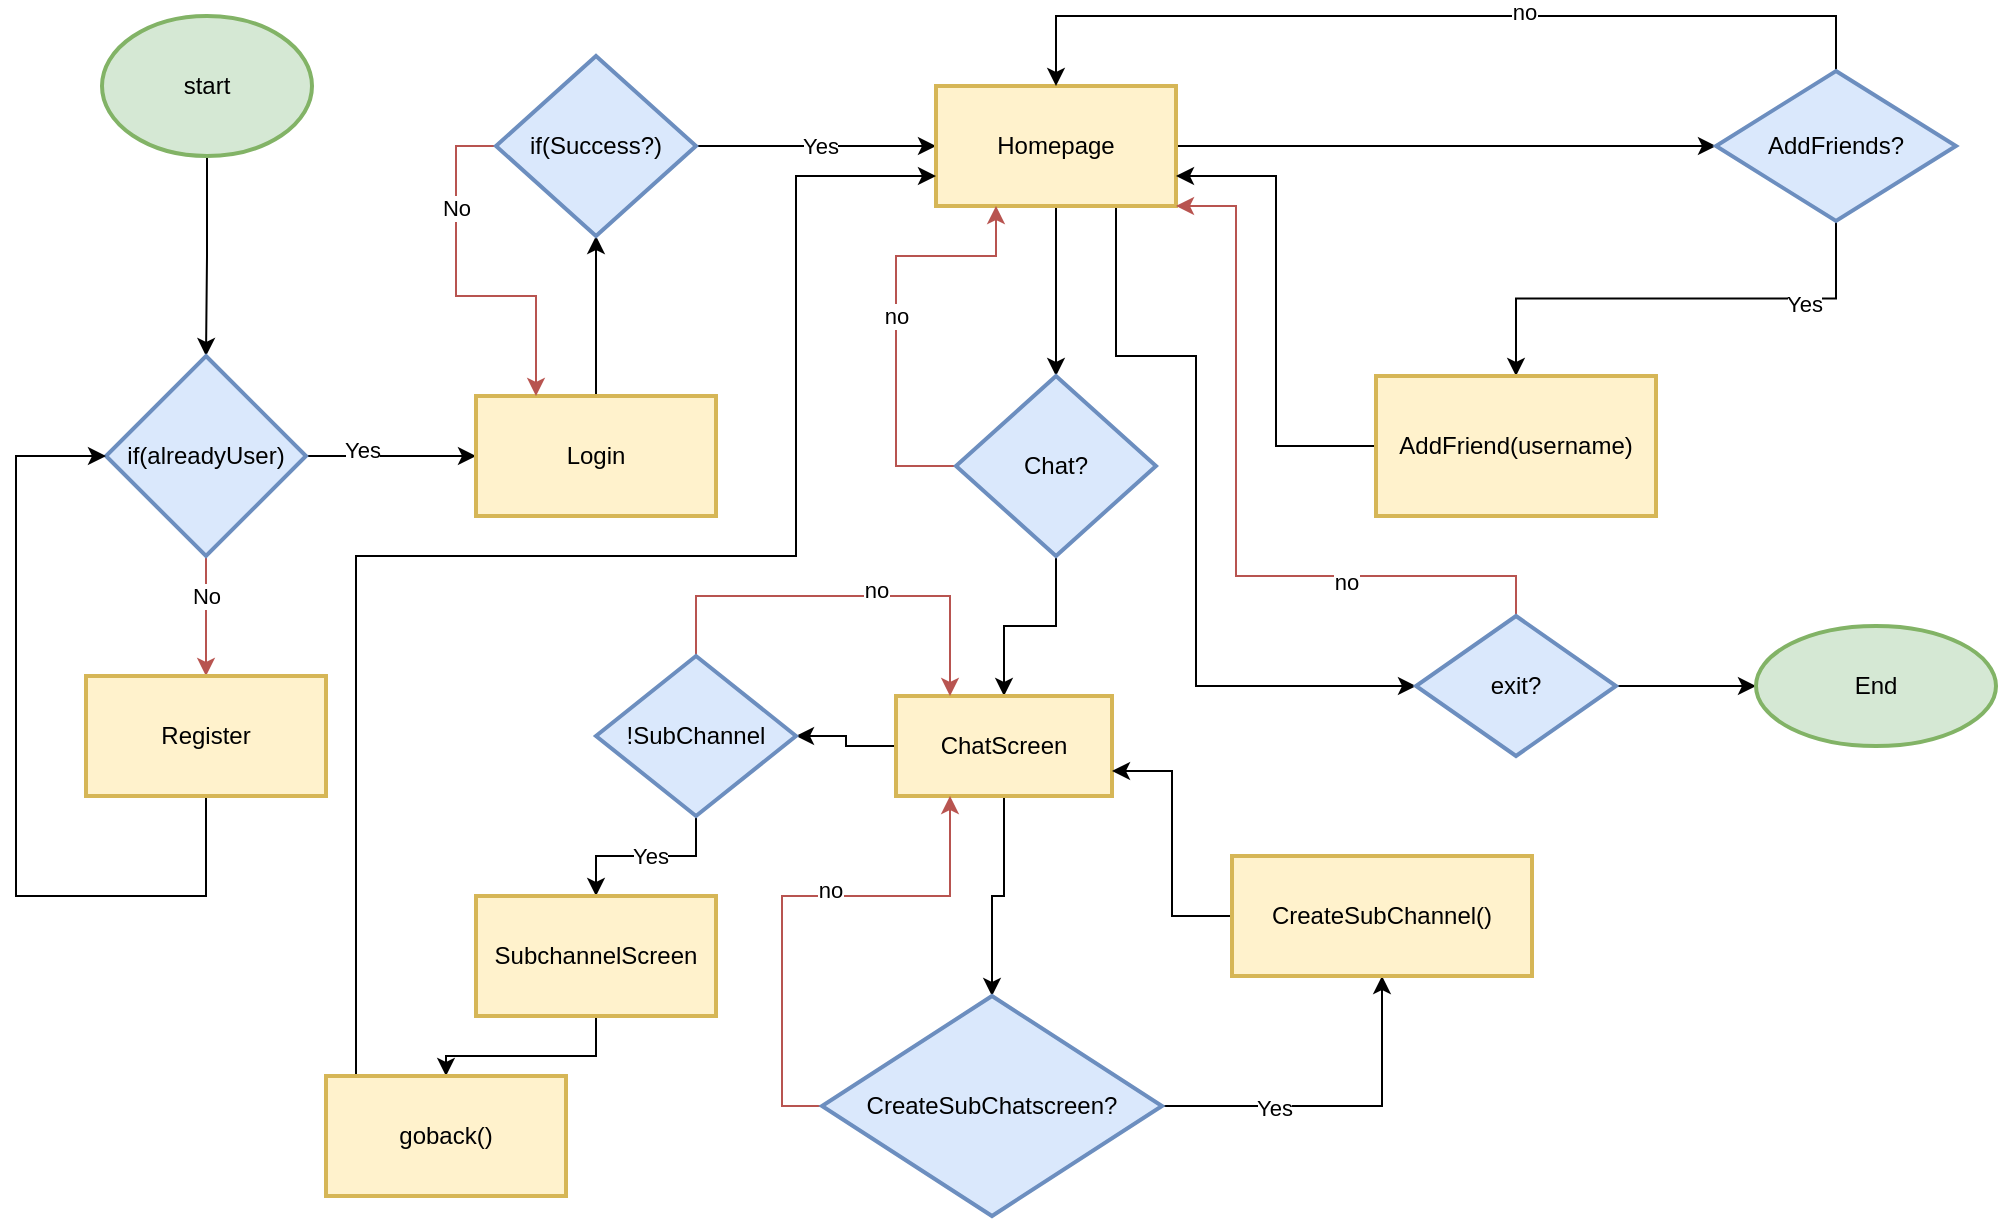 <mxfile version="20.5.3" type="github" pages="2">
  <diagram name="Page-1" id="edf60f1a-56cd-e834-aa8a-f176f3a09ee4">
    <mxGraphModel dx="1188" dy="775" grid="1" gridSize="10" guides="1" tooltips="1" connect="1" arrows="1" fold="1" page="1" pageScale="1" pageWidth="1100" pageHeight="850" background="none" math="0" shadow="0">
      <root>
        <mxCell id="0" />
        <mxCell id="1" parent="0" />
        <mxCell id="tugkNlBGNRXfISXO0iYd-62" style="edgeStyle=orthogonalEdgeStyle;rounded=0;orthogonalLoop=1;jettySize=auto;html=1;entryX=0.5;entryY=0;entryDx=0;entryDy=0;entryPerimeter=0;exitX=0.5;exitY=1;exitDx=0;exitDy=0;exitPerimeter=0;" parent="1" source="tugkNlBGNRXfISXO0iYd-133" target="tugkNlBGNRXfISXO0iYd-61" edge="1">
          <mxGeometry relative="1" as="geometry">
            <mxPoint x="105" y="80" as="sourcePoint" />
          </mxGeometry>
        </mxCell>
        <mxCell id="tugkNlBGNRXfISXO0iYd-66" value="" style="edgeStyle=orthogonalEdgeStyle;rounded=0;orthogonalLoop=1;jettySize=auto;html=1;" parent="1" source="tugkNlBGNRXfISXO0iYd-61" target="tugkNlBGNRXfISXO0iYd-65" edge="1">
          <mxGeometry relative="1" as="geometry" />
        </mxCell>
        <mxCell id="tugkNlBGNRXfISXO0iYd-72" value="Yes" style="edgeLabel;html=1;align=center;verticalAlign=middle;resizable=0;points=[];" parent="tugkNlBGNRXfISXO0iYd-66" vertex="1" connectable="0">
          <mxGeometry x="-0.345" y="3" relative="1" as="geometry">
            <mxPoint as="offset" />
          </mxGeometry>
        </mxCell>
        <mxCell id="tugkNlBGNRXfISXO0iYd-68" value="" style="edgeStyle=orthogonalEdgeStyle;rounded=0;orthogonalLoop=1;jettySize=auto;html=1;fillColor=#f8cecc;strokeColor=#b85450;" parent="1" source="tugkNlBGNRXfISXO0iYd-61" target="tugkNlBGNRXfISXO0iYd-67" edge="1">
          <mxGeometry relative="1" as="geometry" />
        </mxCell>
        <mxCell id="tugkNlBGNRXfISXO0iYd-71" value="&lt;div&gt;No&lt;/div&gt;" style="edgeLabel;html=1;align=center;verticalAlign=middle;resizable=0;points=[];" parent="tugkNlBGNRXfISXO0iYd-68" vertex="1" connectable="0">
          <mxGeometry x="-0.633" y="-2" relative="1" as="geometry">
            <mxPoint x="2" y="9" as="offset" />
          </mxGeometry>
        </mxCell>
        <mxCell id="tugkNlBGNRXfISXO0iYd-61" value="if(alreadyUser)" style="strokeWidth=2;html=1;shape=mxgraph.flowchart.decision;whiteSpace=wrap;fillColor=#dae8fc;strokeColor=#6c8ebf;" parent="1" vertex="1">
          <mxGeometry x="55" y="190" width="100" height="100" as="geometry" />
        </mxCell>
        <mxCell id="tugkNlBGNRXfISXO0iYd-74" value="" style="edgeStyle=orthogonalEdgeStyle;rounded=0;orthogonalLoop=1;jettySize=auto;html=1;" parent="1" source="tugkNlBGNRXfISXO0iYd-65" target="tugkNlBGNRXfISXO0iYd-73" edge="1">
          <mxGeometry relative="1" as="geometry" />
        </mxCell>
        <mxCell id="tugkNlBGNRXfISXO0iYd-65" value="Login" style="whiteSpace=wrap;html=1;strokeWidth=2;fillColor=#fff2cc;strokeColor=#d6b656;" parent="1" vertex="1">
          <mxGeometry x="240" y="210" width="120" height="60" as="geometry" />
        </mxCell>
        <mxCell id="tugkNlBGNRXfISXO0iYd-70" style="edgeStyle=orthogonalEdgeStyle;rounded=0;orthogonalLoop=1;jettySize=auto;html=1;entryX=0;entryY=0.5;entryDx=0;entryDy=0;entryPerimeter=0;" parent="1" source="tugkNlBGNRXfISXO0iYd-67" target="tugkNlBGNRXfISXO0iYd-61" edge="1">
          <mxGeometry relative="1" as="geometry">
            <Array as="points">
              <mxPoint x="105" y="460" />
              <mxPoint x="10" y="460" />
              <mxPoint x="10" y="240" />
            </Array>
          </mxGeometry>
        </mxCell>
        <mxCell id="tugkNlBGNRXfISXO0iYd-67" value="Register" style="whiteSpace=wrap;html=1;strokeWidth=2;fillColor=#fff2cc;strokeColor=#d6b656;" parent="1" vertex="1">
          <mxGeometry x="45" y="350" width="120" height="60" as="geometry" />
        </mxCell>
        <mxCell id="tugkNlBGNRXfISXO0iYd-76" value="" style="edgeStyle=orthogonalEdgeStyle;rounded=0;orthogonalLoop=1;jettySize=auto;html=1;" parent="1" source="tugkNlBGNRXfISXO0iYd-73" target="tugkNlBGNRXfISXO0iYd-75" edge="1">
          <mxGeometry relative="1" as="geometry" />
        </mxCell>
        <mxCell id="tugkNlBGNRXfISXO0iYd-77" value="&lt;div&gt;Yes&lt;/div&gt;" style="edgeLabel;html=1;align=center;verticalAlign=middle;resizable=0;points=[];" parent="tugkNlBGNRXfISXO0iYd-76" vertex="1" connectable="0">
          <mxGeometry x="-0.588" y="2" relative="1" as="geometry">
            <mxPoint x="37" y="2" as="offset" />
          </mxGeometry>
        </mxCell>
        <mxCell id="tugkNlBGNRXfISXO0iYd-80" style="edgeStyle=orthogonalEdgeStyle;rounded=0;orthogonalLoop=1;jettySize=auto;html=1;exitX=0;exitY=0.5;exitDx=0;exitDy=0;entryX=0.25;entryY=0;entryDx=0;entryDy=0;fillColor=#f8cecc;strokeColor=#b85450;" parent="1" source="tugkNlBGNRXfISXO0iYd-73" target="tugkNlBGNRXfISXO0iYd-65" edge="1">
          <mxGeometry relative="1" as="geometry">
            <Array as="points">
              <mxPoint x="230" y="85" />
              <mxPoint x="230" y="160" />
              <mxPoint x="270" y="160" />
            </Array>
          </mxGeometry>
        </mxCell>
        <mxCell id="tugkNlBGNRXfISXO0iYd-81" value="No" style="edgeLabel;html=1;align=center;verticalAlign=middle;resizable=0;points=[];" parent="tugkNlBGNRXfISXO0iYd-80" vertex="1" connectable="0">
          <mxGeometry x="-0.449" relative="1" as="geometry">
            <mxPoint as="offset" />
          </mxGeometry>
        </mxCell>
        <mxCell id="tugkNlBGNRXfISXO0iYd-73" value="if(Success?)" style="rhombus;whiteSpace=wrap;html=1;strokeWidth=2;fillColor=#dae8fc;strokeColor=#6c8ebf;" parent="1" vertex="1">
          <mxGeometry x="250" y="40" width="100" height="90" as="geometry" />
        </mxCell>
        <mxCell id="tugkNlBGNRXfISXO0iYd-83" style="edgeStyle=orthogonalEdgeStyle;rounded=0;orthogonalLoop=1;jettySize=auto;html=1;entryX=0.5;entryY=0;entryDx=0;entryDy=0;entryPerimeter=0;" parent="1" source="tugkNlBGNRXfISXO0iYd-75" target="tugkNlBGNRXfISXO0iYd-82" edge="1">
          <mxGeometry relative="1" as="geometry" />
        </mxCell>
        <mxCell id="tugkNlBGNRXfISXO0iYd-85" value="" style="edgeStyle=orthogonalEdgeStyle;rounded=0;orthogonalLoop=1;jettySize=auto;html=1;" parent="1" source="tugkNlBGNRXfISXO0iYd-75" target="tugkNlBGNRXfISXO0iYd-84" edge="1">
          <mxGeometry relative="1" as="geometry" />
        </mxCell>
        <mxCell id="tugkNlBGNRXfISXO0iYd-128" style="edgeStyle=orthogonalEdgeStyle;rounded=0;orthogonalLoop=1;jettySize=auto;html=1;exitX=0.75;exitY=1;exitDx=0;exitDy=0;entryX=0;entryY=0.5;entryDx=0;entryDy=0;entryPerimeter=0;" parent="1" source="tugkNlBGNRXfISXO0iYd-75" target="tugkNlBGNRXfISXO0iYd-127" edge="1">
          <mxGeometry relative="1" as="geometry">
            <Array as="points">
              <mxPoint x="560" y="190" />
              <mxPoint x="600" y="190" />
              <mxPoint x="600" y="355" />
            </Array>
          </mxGeometry>
        </mxCell>
        <mxCell id="tugkNlBGNRXfISXO0iYd-75" value="Homepage" style="whiteSpace=wrap;html=1;strokeWidth=2;fillColor=#fff2cc;strokeColor=#d6b656;" parent="1" vertex="1">
          <mxGeometry x="470" y="55" width="120" height="60" as="geometry" />
        </mxCell>
        <mxCell id="tugkNlBGNRXfISXO0iYd-86" style="edgeStyle=orthogonalEdgeStyle;rounded=0;orthogonalLoop=1;jettySize=auto;html=1;entryX=0.25;entryY=1;entryDx=0;entryDy=0;exitX=0;exitY=0.5;exitDx=0;exitDy=0;exitPerimeter=0;fillColor=#f8cecc;strokeColor=#b85450;" parent="1" source="tugkNlBGNRXfISXO0iYd-82" target="tugkNlBGNRXfISXO0iYd-75" edge="1">
          <mxGeometry relative="1" as="geometry">
            <mxPoint x="447" y="266.04" as="sourcePoint" />
            <mxPoint x="430" y="140" as="targetPoint" />
            <Array as="points">
              <mxPoint x="450" y="245" />
              <mxPoint x="450" y="140" />
              <mxPoint x="500" y="140" />
            </Array>
          </mxGeometry>
        </mxCell>
        <mxCell id="tugkNlBGNRXfISXO0iYd-87" value="no" style="edgeLabel;html=1;align=center;verticalAlign=middle;resizable=0;points=[];" parent="tugkNlBGNRXfISXO0iYd-86" vertex="1" connectable="0">
          <mxGeometry x="0.529" y="-2" relative="1" as="geometry">
            <mxPoint x="-26" y="28" as="offset" />
          </mxGeometry>
        </mxCell>
        <mxCell id="tugkNlBGNRXfISXO0iYd-112" style="edgeStyle=orthogonalEdgeStyle;rounded=0;orthogonalLoop=1;jettySize=auto;html=1;entryX=0.5;entryY=0;entryDx=0;entryDy=0;" parent="1" source="tugkNlBGNRXfISXO0iYd-82" target="tugkNlBGNRXfISXO0iYd-88" edge="1">
          <mxGeometry relative="1" as="geometry" />
        </mxCell>
        <mxCell id="tugkNlBGNRXfISXO0iYd-82" value="Chat?" style="strokeWidth=2;html=1;shape=mxgraph.flowchart.decision;whiteSpace=wrap;fillColor=#dae8fc;strokeColor=#6c8ebf;" parent="1" vertex="1">
          <mxGeometry x="480" y="200" width="100" height="90" as="geometry" />
        </mxCell>
        <mxCell id="tugkNlBGNRXfISXO0iYd-92" value="" style="edgeStyle=orthogonalEdgeStyle;rounded=0;orthogonalLoop=1;jettySize=auto;html=1;exitX=0.5;exitY=1;exitDx=0;exitDy=0;" parent="1" source="tugkNlBGNRXfISXO0iYd-84" target="tugkNlBGNRXfISXO0iYd-91" edge="1">
          <mxGeometry relative="1" as="geometry" />
        </mxCell>
        <mxCell id="tugkNlBGNRXfISXO0iYd-93" value="Yes" style="edgeLabel;html=1;align=center;verticalAlign=middle;resizable=0;points=[];" parent="tugkNlBGNRXfISXO0iYd-92" vertex="1" connectable="0">
          <mxGeometry x="-0.531" y="2" relative="1" as="geometry">
            <mxPoint as="offset" />
          </mxGeometry>
        </mxCell>
        <mxCell id="tugkNlBGNRXfISXO0iYd-94" style="edgeStyle=orthogonalEdgeStyle;rounded=0;orthogonalLoop=1;jettySize=auto;html=1;entryX=0.5;entryY=0;entryDx=0;entryDy=0;exitX=0.5;exitY=0;exitDx=0;exitDy=0;" parent="1" source="tugkNlBGNRXfISXO0iYd-84" target="tugkNlBGNRXfISXO0iYd-75" edge="1">
          <mxGeometry relative="1" as="geometry">
            <Array as="points">
              <mxPoint x="530" y="20" />
            </Array>
          </mxGeometry>
        </mxCell>
        <mxCell id="tugkNlBGNRXfISXO0iYd-95" value="&lt;div&gt;no&lt;/div&gt;" style="edgeLabel;html=1;align=center;verticalAlign=middle;resizable=0;points=[];" parent="tugkNlBGNRXfISXO0iYd-94" vertex="1" connectable="0">
          <mxGeometry x="-0.183" y="-2" relative="1" as="geometry">
            <mxPoint x="1" as="offset" />
          </mxGeometry>
        </mxCell>
        <mxCell id="tugkNlBGNRXfISXO0iYd-84" value="AddFriends?" style="rhombus;whiteSpace=wrap;html=1;strokeWidth=2;fillColor=#dae8fc;strokeColor=#6c8ebf;" parent="1" vertex="1">
          <mxGeometry x="860" y="47.5" width="120" height="75" as="geometry" />
        </mxCell>
        <mxCell id="tugkNlBGNRXfISXO0iYd-98" value="" style="edgeStyle=orthogonalEdgeStyle;rounded=0;orthogonalLoop=1;jettySize=auto;html=1;" parent="1" source="tugkNlBGNRXfISXO0iYd-88" target="tugkNlBGNRXfISXO0iYd-97" edge="1">
          <mxGeometry relative="1" as="geometry" />
        </mxCell>
        <mxCell id="tugkNlBGNRXfISXO0iYd-118" style="edgeStyle=orthogonalEdgeStyle;rounded=0;orthogonalLoop=1;jettySize=auto;html=1;exitX=0;exitY=0.5;exitDx=0;exitDy=0;entryX=1;entryY=0.5;entryDx=0;entryDy=0;entryPerimeter=0;" parent="1" source="tugkNlBGNRXfISXO0iYd-88" target="tugkNlBGNRXfISXO0iYd-117" edge="1">
          <mxGeometry relative="1" as="geometry" />
        </mxCell>
        <mxCell id="tugkNlBGNRXfISXO0iYd-88" value="ChatScreen" style="whiteSpace=wrap;html=1;strokeWidth=2;fillColor=#fff2cc;strokeColor=#d6b656;" parent="1" vertex="1">
          <mxGeometry x="450" y="360" width="108" height="50" as="geometry" />
        </mxCell>
        <mxCell id="tugkNlBGNRXfISXO0iYd-96" style="edgeStyle=orthogonalEdgeStyle;rounded=0;orthogonalLoop=1;jettySize=auto;html=1;entryX=1;entryY=0.75;entryDx=0;entryDy=0;" parent="1" source="tugkNlBGNRXfISXO0iYd-91" target="tugkNlBGNRXfISXO0iYd-75" edge="1">
          <mxGeometry relative="1" as="geometry" />
        </mxCell>
        <mxCell id="tugkNlBGNRXfISXO0iYd-91" value="AddFriend(username)" style="whiteSpace=wrap;html=1;strokeWidth=2;fillColor=#fff2cc;strokeColor=#d6b656;" parent="1" vertex="1">
          <mxGeometry x="690" y="200" width="140" height="70" as="geometry" />
        </mxCell>
        <mxCell id="tugkNlBGNRXfISXO0iYd-102" style="edgeStyle=orthogonalEdgeStyle;rounded=0;orthogonalLoop=1;jettySize=auto;html=1;exitX=0;exitY=0.5;exitDx=0;exitDy=0;entryX=0.25;entryY=1;entryDx=0;entryDy=0;fillColor=#f8cecc;strokeColor=#b85450;" parent="1" source="tugkNlBGNRXfISXO0iYd-97" target="tugkNlBGNRXfISXO0iYd-88" edge="1">
          <mxGeometry relative="1" as="geometry" />
        </mxCell>
        <mxCell id="tugkNlBGNRXfISXO0iYd-103" value="no" style="edgeLabel;html=1;align=center;verticalAlign=middle;resizable=0;points=[];" parent="tugkNlBGNRXfISXO0iYd-102" vertex="1" connectable="0">
          <mxGeometry x="0.148" y="3" relative="1" as="geometry">
            <mxPoint as="offset" />
          </mxGeometry>
        </mxCell>
        <mxCell id="tugkNlBGNRXfISXO0iYd-107" value="" style="edgeStyle=orthogonalEdgeStyle;rounded=0;orthogonalLoop=1;jettySize=auto;html=1;" parent="1" source="tugkNlBGNRXfISXO0iYd-97" target="tugkNlBGNRXfISXO0iYd-106" edge="1">
          <mxGeometry relative="1" as="geometry" />
        </mxCell>
        <mxCell id="tugkNlBGNRXfISXO0iYd-108" value="Yes" style="edgeLabel;html=1;align=center;verticalAlign=middle;resizable=0;points=[];" parent="tugkNlBGNRXfISXO0iYd-107" vertex="1" connectable="0">
          <mxGeometry x="-0.358" y="-1" relative="1" as="geometry">
            <mxPoint as="offset" />
          </mxGeometry>
        </mxCell>
        <mxCell id="tugkNlBGNRXfISXO0iYd-97" value="CreateSubChatscreen?" style="rhombus;whiteSpace=wrap;html=1;strokeWidth=2;fillColor=#dae8fc;strokeColor=#6c8ebf;" parent="1" vertex="1">
          <mxGeometry x="413" y="510" width="170" height="110" as="geometry" />
        </mxCell>
        <mxCell id="tugkNlBGNRXfISXO0iYd-111" style="edgeStyle=orthogonalEdgeStyle;rounded=0;orthogonalLoop=1;jettySize=auto;html=1;entryX=1;entryY=0.75;entryDx=0;entryDy=0;" parent="1" source="tugkNlBGNRXfISXO0iYd-106" target="tugkNlBGNRXfISXO0iYd-88" edge="1">
          <mxGeometry relative="1" as="geometry" />
        </mxCell>
        <mxCell id="tugkNlBGNRXfISXO0iYd-106" value="CreateSubChannel()" style="whiteSpace=wrap;html=1;strokeWidth=2;fillColor=#fff2cc;strokeColor=#d6b656;" parent="1" vertex="1">
          <mxGeometry x="618" y="440" width="150" height="60" as="geometry" />
        </mxCell>
        <mxCell id="tugkNlBGNRXfISXO0iYd-119" style="edgeStyle=orthogonalEdgeStyle;rounded=0;orthogonalLoop=1;jettySize=auto;html=1;entryX=0.25;entryY=0;entryDx=0;entryDy=0;exitX=0.5;exitY=0;exitDx=0;exitDy=0;exitPerimeter=0;fillColor=#f8cecc;strokeColor=#b85450;" parent="1" source="tugkNlBGNRXfISXO0iYd-117" target="tugkNlBGNRXfISXO0iYd-88" edge="1">
          <mxGeometry relative="1" as="geometry">
            <Array as="points">
              <mxPoint x="350" y="310" />
              <mxPoint x="477" y="310" />
            </Array>
          </mxGeometry>
        </mxCell>
        <mxCell id="tugkNlBGNRXfISXO0iYd-120" value="no" style="edgeLabel;html=1;align=center;verticalAlign=middle;resizable=0;points=[];" parent="tugkNlBGNRXfISXO0iYd-119" vertex="1" connectable="0">
          <mxGeometry x="0.157" y="3" relative="1" as="geometry">
            <mxPoint as="offset" />
          </mxGeometry>
        </mxCell>
        <mxCell id="tugkNlBGNRXfISXO0iYd-122" value="" style="edgeStyle=orthogonalEdgeStyle;rounded=0;orthogonalLoop=1;jettySize=auto;html=1;" parent="1" source="tugkNlBGNRXfISXO0iYd-117" target="tugkNlBGNRXfISXO0iYd-121" edge="1">
          <mxGeometry relative="1" as="geometry" />
        </mxCell>
        <mxCell id="tugkNlBGNRXfISXO0iYd-123" value="Yes" style="edgeLabel;html=1;align=center;verticalAlign=middle;resizable=0;points=[];" parent="tugkNlBGNRXfISXO0iYd-122" vertex="1" connectable="0">
          <mxGeometry x="-0.04" relative="1" as="geometry">
            <mxPoint as="offset" />
          </mxGeometry>
        </mxCell>
        <mxCell id="tugkNlBGNRXfISXO0iYd-117" value="!SubChannel" style="strokeWidth=2;html=1;shape=mxgraph.flowchart.decision;whiteSpace=wrap;fillColor=#dae8fc;strokeColor=#6c8ebf;" parent="1" vertex="1">
          <mxGeometry x="300" y="340" width="100" height="80" as="geometry" />
        </mxCell>
        <mxCell id="tugkNlBGNRXfISXO0iYd-125" value="" style="edgeStyle=orthogonalEdgeStyle;rounded=0;orthogonalLoop=1;jettySize=auto;html=1;" parent="1" source="tugkNlBGNRXfISXO0iYd-121" target="tugkNlBGNRXfISXO0iYd-124" edge="1">
          <mxGeometry relative="1" as="geometry" />
        </mxCell>
        <mxCell id="tugkNlBGNRXfISXO0iYd-121" value="SubchannelScreen" style="whiteSpace=wrap;html=1;strokeWidth=2;fillColor=#fff2cc;strokeColor=#d6b656;" parent="1" vertex="1">
          <mxGeometry x="240" y="460" width="120" height="60" as="geometry" />
        </mxCell>
        <mxCell id="tugkNlBGNRXfISXO0iYd-126" style="edgeStyle=orthogonalEdgeStyle;rounded=0;orthogonalLoop=1;jettySize=auto;html=1;entryX=0;entryY=0.75;entryDx=0;entryDy=0;" parent="1" source="tugkNlBGNRXfISXO0iYd-124" target="tugkNlBGNRXfISXO0iYd-75" edge="1">
          <mxGeometry relative="1" as="geometry">
            <Array as="points">
              <mxPoint x="180" y="290" />
              <mxPoint x="400" y="290" />
              <mxPoint x="400" y="100" />
            </Array>
          </mxGeometry>
        </mxCell>
        <mxCell id="tugkNlBGNRXfISXO0iYd-124" value="goback()" style="whiteSpace=wrap;html=1;strokeWidth=2;fillColor=#fff2cc;strokeColor=#d6b656;" parent="1" vertex="1">
          <mxGeometry x="165" y="550" width="120" height="60" as="geometry" />
        </mxCell>
        <mxCell id="tugkNlBGNRXfISXO0iYd-129" style="edgeStyle=orthogonalEdgeStyle;rounded=0;orthogonalLoop=1;jettySize=auto;html=1;entryX=1;entryY=1;entryDx=0;entryDy=0;fillColor=#f8cecc;strokeColor=#b85450;" parent="1" source="tugkNlBGNRXfISXO0iYd-127" target="tugkNlBGNRXfISXO0iYd-75" edge="1">
          <mxGeometry relative="1" as="geometry">
            <Array as="points">
              <mxPoint x="760" y="300" />
              <mxPoint x="620" y="300" />
              <mxPoint x="620" y="115" />
            </Array>
          </mxGeometry>
        </mxCell>
        <mxCell id="tugkNlBGNRXfISXO0iYd-130" value="no" style="edgeLabel;html=1;align=center;verticalAlign=middle;resizable=0;points=[];" parent="tugkNlBGNRXfISXO0iYd-129" vertex="1" connectable="0">
          <mxGeometry x="-0.441" y="3" relative="1" as="geometry">
            <mxPoint as="offset" />
          </mxGeometry>
        </mxCell>
        <mxCell id="tugkNlBGNRXfISXO0iYd-132" value="" style="edgeStyle=orthogonalEdgeStyle;rounded=0;orthogonalLoop=1;jettySize=auto;html=1;" parent="1" source="tugkNlBGNRXfISXO0iYd-127" target="tugkNlBGNRXfISXO0iYd-131" edge="1">
          <mxGeometry relative="1" as="geometry" />
        </mxCell>
        <mxCell id="tugkNlBGNRXfISXO0iYd-127" value="exit?" style="strokeWidth=2;html=1;shape=mxgraph.flowchart.decision;whiteSpace=wrap;fillColor=#dae8fc;strokeColor=#6c8ebf;" parent="1" vertex="1">
          <mxGeometry x="710" y="320" width="100" height="70" as="geometry" />
        </mxCell>
        <mxCell id="tugkNlBGNRXfISXO0iYd-131" value="End" style="ellipse;whiteSpace=wrap;html=1;fillColor=#d5e8d4;strokeColor=#82b366;strokeWidth=2;" parent="1" vertex="1">
          <mxGeometry x="880" y="325" width="120" height="60" as="geometry" />
        </mxCell>
        <mxCell id="tugkNlBGNRXfISXO0iYd-133" value="start" style="strokeWidth=2;html=1;shape=mxgraph.flowchart.start_1;whiteSpace=wrap;fillColor=#d5e8d4;strokeColor=#82b366;" parent="1" vertex="1">
          <mxGeometry x="53" y="20" width="105" height="70" as="geometry" />
        </mxCell>
      </root>
    </mxGraphModel>
  </diagram>
  <diagram id="G9Yb1EAUeWTWfPbN8Hot" name="Page-2">
    <mxGraphModel dx="1188" dy="775" grid="1" gridSize="10" guides="1" tooltips="1" connect="1" arrows="1" fold="1" page="1" pageScale="1" pageWidth="850" pageHeight="1100" math="0" shadow="0">
      <root>
        <mxCell id="0" />
        <mxCell id="1" parent="0" />
        <mxCell id="Qx6MY-H2ylC96Whd6XLX-12" style="edgeStyle=orthogonalEdgeStyle;rounded=0;orthogonalLoop=1;jettySize=auto;html=1;entryX=0.513;entryY=1.014;entryDx=0;entryDy=0;entryPerimeter=0;fontSize=17;" edge="1" parent="1" source="8QWia9uWIFPfsYjB3pYe-1" target="8QWia9uWIFPfsYjB3pYe-8">
          <mxGeometry relative="1" as="geometry" />
        </mxCell>
        <mxCell id="Qx6MY-H2ylC96Whd6XLX-13" value="1" style="edgeLabel;html=1;align=center;verticalAlign=middle;resizable=0;points=[];fontSize=17;" vertex="1" connectable="0" parent="Qx6MY-H2ylC96Whd6XLX-12">
          <mxGeometry x="0.805" y="1" relative="1" as="geometry">
            <mxPoint x="1" y="17" as="offset" />
          </mxGeometry>
        </mxCell>
        <mxCell id="Qx6MY-H2ylC96Whd6XLX-14" value="1" style="edgeLabel;html=1;align=center;verticalAlign=middle;resizable=0;points=[];fontSize=17;" vertex="1" connectable="0" parent="Qx6MY-H2ylC96Whd6XLX-12">
          <mxGeometry x="-0.612" y="-2" relative="1" as="geometry">
            <mxPoint as="offset" />
          </mxGeometry>
        </mxCell>
        <mxCell id="8QWia9uWIFPfsYjB3pYe-1" value="User" style="swimlane;fontStyle=1;align=center;verticalAlign=top;childLayout=stackLayout;horizontal=1;startSize=26;horizontalStack=0;resizeParent=1;resizeParentMax=0;resizeLast=0;collapsible=1;marginBottom=0;" parent="1" vertex="1">
          <mxGeometry x="10" y="330" width="160" height="260" as="geometry" />
        </mxCell>
        <mxCell id="8QWia9uWIFPfsYjB3pYe-2" value="- Email: string&#xa;- Password :string&#xa;+ displayName: string&#xa;+ profileImage: string&#xa;- username: string&#xa;- userId: string&#xa;&#xa;" style="text;strokeColor=none;fillColor=none;align=left;verticalAlign=top;spacingLeft=4;spacingRight=4;overflow=hidden;rotatable=0;points=[[0,0.5],[1,0.5]];portConstraint=eastwest;" parent="8QWia9uWIFPfsYjB3pYe-1" vertex="1">
          <mxGeometry y="26" width="160" height="94" as="geometry" />
        </mxCell>
        <mxCell id="8QWia9uWIFPfsYjB3pYe-3" value="" style="line;strokeWidth=1;fillColor=none;align=left;verticalAlign=middle;spacingTop=-1;spacingLeft=3;spacingRight=3;rotatable=0;labelPosition=right;points=[];portConstraint=eastwest;strokeColor=inherit;" parent="8QWia9uWIFPfsYjB3pYe-1" vertex="1">
          <mxGeometry y="120" width="160" height="8" as="geometry" />
        </mxCell>
        <mxCell id="8QWia9uWIFPfsYjB3pYe-4" value="+ register()&#xa;+ login()&#xa;+ createGroup()&#xa;+ removeFriend()&#xa;+ logout()&#xa;+ settings()&#xa;+ Search()&#xa;+ chat()&#xa;" style="text;strokeColor=none;fillColor=none;align=left;verticalAlign=top;spacingLeft=4;spacingRight=4;overflow=hidden;rotatable=0;points=[[0,0.5],[1,0.5]];portConstraint=eastwest;" parent="8QWia9uWIFPfsYjB3pYe-1" vertex="1">
          <mxGeometry y="128" width="160" height="132" as="geometry" />
        </mxCell>
        <mxCell id="8QWia9uWIFPfsYjB3pYe-5" value="Settings" style="swimlane;fontStyle=1;align=center;verticalAlign=top;childLayout=stackLayout;horizontal=1;startSize=26;horizontalStack=0;resizeParent=1;resizeParentMax=0;resizeLast=0;collapsible=1;marginBottom=0;" parent="1" vertex="1">
          <mxGeometry x="38" y="70" width="160" height="120" as="geometry" />
        </mxCell>
        <mxCell id="8QWia9uWIFPfsYjB3pYe-7" value="" style="line;strokeWidth=1;fillColor=none;align=left;verticalAlign=middle;spacingTop=-1;spacingLeft=3;spacingRight=3;rotatable=0;labelPosition=right;points=[];portConstraint=eastwest;strokeColor=inherit;" parent="8QWia9uWIFPfsYjB3pYe-5" vertex="1">
          <mxGeometry y="26" width="160" height="24" as="geometry" />
        </mxCell>
        <mxCell id="8QWia9uWIFPfsYjB3pYe-8" value="+uploadImage()&#xa;+updateStatus()&#xa;+changeDisplayName()&#xa;+friendRequest()&#xa;" style="text;strokeColor=none;fillColor=none;align=left;verticalAlign=top;spacingLeft=4;spacingRight=4;overflow=hidden;rotatable=0;points=[[0,0.5],[1,0.5]];portConstraint=eastwest;" parent="8QWia9uWIFPfsYjB3pYe-5" vertex="1">
          <mxGeometry y="50" width="160" height="70" as="geometry" />
        </mxCell>
        <mxCell id="8QWia9uWIFPfsYjB3pYe-9" value="Group Chat" style="swimlane;fontStyle=1;align=center;verticalAlign=top;childLayout=stackLayout;horizontal=1;startSize=26;horizontalStack=0;resizeParent=1;resizeParentMax=0;resizeLast=0;collapsible=1;marginBottom=0;" parent="1" vertex="1">
          <mxGeometry x="320" y="30" width="230" height="250" as="geometry" />
        </mxCell>
        <mxCell id="8QWia9uWIFPfsYjB3pYe-10" value="+ groupId: strings&#xa;+ groupName : string&#xa;+ members ; array&#xa;+ groupOwner: string&#xa;+ createdAt:date&#xa;+ category: string&#xa;&#xa;" style="text;strokeColor=none;fillColor=none;align=left;verticalAlign=top;spacingLeft=4;spacingRight=4;overflow=hidden;rotatable=0;points=[[0,0.5],[1,0.5]];portConstraint=eastwest;" parent="8QWia9uWIFPfsYjB3pYe-9" vertex="1">
          <mxGeometry y="26" width="230" height="94" as="geometry" />
        </mxCell>
        <mxCell id="8QWia9uWIFPfsYjB3pYe-11" value="" style="line;strokeWidth=1;fillColor=none;align=left;verticalAlign=middle;spacingTop=-1;spacingLeft=3;spacingRight=3;rotatable=0;labelPosition=right;points=[];portConstraint=eastwest;strokeColor=inherit;" parent="8QWia9uWIFPfsYjB3pYe-9" vertex="1">
          <mxGeometry y="120" width="230" height="8" as="geometry" />
        </mxCell>
        <mxCell id="8QWia9uWIFPfsYjB3pYe-12" value="+ createGroup(gorupName,category)&#xa;+ addMember(groupId,userName)&#xa;+ removeMember(groupId,userName)&#xa;+ delegroup(groupId)&#xa;+ leaveGroup(groupId)&#xa;+ AcceptInvite(groupId)&#xa;+ recieveMsg()&#xa;+ sendMsg()&#xa;" style="text;strokeColor=none;fillColor=none;align=left;verticalAlign=top;spacingLeft=4;spacingRight=4;overflow=hidden;rotatable=0;points=[[0,0.5],[1,0.5]];portConstraint=eastwest;" parent="8QWia9uWIFPfsYjB3pYe-9" vertex="1">
          <mxGeometry y="128" width="230" height="122" as="geometry" />
        </mxCell>
        <mxCell id="8QWia9uWIFPfsYjB3pYe-13" value="Message" style="swimlane;fontStyle=1;align=center;verticalAlign=top;childLayout=stackLayout;horizontal=1;startSize=26;horizontalStack=0;resizeParent=1;resizeParentMax=0;resizeLast=0;collapsible=1;marginBottom=0;" parent="1" vertex="1">
          <mxGeometry x="620" y="50" width="160" height="184" as="geometry" />
        </mxCell>
        <mxCell id="8QWia9uWIFPfsYjB3pYe-14" value="+ Msgtype: string read only&#xa;+ text: string read only&#xa;+ image : string read only&#xa;- _id: string read only&#xa;+ address: string &#xa;+ sent: boolean&#xa;+ deliver: boolean&#xa;+ user : array&#xa;&#xa;" style="text;strokeColor=none;fillColor=none;align=left;verticalAlign=top;spacingLeft=4;spacingRight=4;overflow=hidden;rotatable=0;points=[[0,0.5],[1,0.5]];portConstraint=eastwest;" parent="8QWia9uWIFPfsYjB3pYe-13" vertex="1">
          <mxGeometry y="26" width="160" height="124" as="geometry" />
        </mxCell>
        <mxCell id="8QWia9uWIFPfsYjB3pYe-15" value="" style="line;strokeWidth=1;fillColor=none;align=left;verticalAlign=middle;spacingTop=-1;spacingLeft=3;spacingRight=3;rotatable=0;labelPosition=right;points=[];portConstraint=eastwest;strokeColor=inherit;" parent="8QWia9uWIFPfsYjB3pYe-13" vertex="1">
          <mxGeometry y="150" width="160" height="8" as="geometry" />
        </mxCell>
        <mxCell id="8QWia9uWIFPfsYjB3pYe-16" value="+ loadChat()" style="text;strokeColor=none;fillColor=none;align=left;verticalAlign=top;spacingLeft=4;spacingRight=4;overflow=hidden;rotatable=0;points=[[0,0.5],[1,0.5]];portConstraint=eastwest;" parent="8QWia9uWIFPfsYjB3pYe-13" vertex="1">
          <mxGeometry y="158" width="160" height="26" as="geometry" />
        </mxCell>
        <mxCell id="Qx6MY-H2ylC96Whd6XLX-15" style="edgeStyle=orthogonalEdgeStyle;rounded=0;orthogonalLoop=1;jettySize=auto;html=1;fontSize=15;" edge="1" parent="1" source="8QWia9uWIFPfsYjB3pYe-17" target="8QWia9uWIFPfsYjB3pYe-14">
          <mxGeometry relative="1" as="geometry" />
        </mxCell>
        <mxCell id="Qx6MY-H2ylC96Whd6XLX-17" value="1" style="edgeLabel;html=1;align=center;verticalAlign=middle;resizable=0;points=[];fontSize=15;" vertex="1" connectable="0" parent="Qx6MY-H2ylC96Whd6XLX-15">
          <mxGeometry x="-0.817" y="1" relative="1" as="geometry">
            <mxPoint as="offset" />
          </mxGeometry>
        </mxCell>
        <mxCell id="Qx6MY-H2ylC96Whd6XLX-18" value="*" style="edgeLabel;html=1;align=center;verticalAlign=middle;resizable=0;points=[];fontSize=15;" vertex="1" connectable="0" parent="Qx6MY-H2ylC96Whd6XLX-15">
          <mxGeometry x="0.806" y="2" relative="1" as="geometry">
            <mxPoint y="16" as="offset" />
          </mxGeometry>
        </mxCell>
        <mxCell id="8QWia9uWIFPfsYjB3pYe-17" value="ChatHistory" style="swimlane;fontStyle=1;align=center;verticalAlign=top;childLayout=stackLayout;horizontal=1;startSize=26;horizontalStack=0;resizeParent=1;resizeParentMax=0;resizeLast=0;collapsible=1;marginBottom=0;" parent="1" vertex="1">
          <mxGeometry x="620" y="380" width="160" height="108" as="geometry" />
        </mxCell>
        <mxCell id="8QWia9uWIFPfsYjB3pYe-18" value="+ user : array&#xa;&#xa;" style="text;strokeColor=none;fillColor=none;align=left;verticalAlign=top;spacingLeft=4;spacingRight=4;overflow=hidden;rotatable=0;points=[[0,0.5],[1,0.5]];portConstraint=eastwest;" parent="8QWia9uWIFPfsYjB3pYe-17" vertex="1">
          <mxGeometry y="26" width="160" height="24" as="geometry" />
        </mxCell>
        <mxCell id="8QWia9uWIFPfsYjB3pYe-19" value="" style="line;strokeWidth=1;fillColor=none;align=left;verticalAlign=middle;spacingTop=-1;spacingLeft=3;spacingRight=3;rotatable=0;labelPosition=right;points=[];portConstraint=eastwest;strokeColor=inherit;" parent="8QWia9uWIFPfsYjB3pYe-17" vertex="1">
          <mxGeometry y="50" width="160" height="8" as="geometry" />
        </mxCell>
        <mxCell id="8QWia9uWIFPfsYjB3pYe-20" value="+ loadMessage()&#xa;+ onSend(messages)&#xa;" style="text;strokeColor=none;fillColor=none;align=left;verticalAlign=top;spacingLeft=4;spacingRight=4;overflow=hidden;rotatable=0;points=[[0,0.5],[1,0.5]];portConstraint=eastwest;" parent="8QWia9uWIFPfsYjB3pYe-17" vertex="1">
          <mxGeometry y="58" width="160" height="50" as="geometry" />
        </mxCell>
        <mxCell id="Qx6MY-H2ylC96Whd6XLX-34" value="*" style="edgeStyle=orthogonalEdgeStyle;rounded=0;orthogonalLoop=1;jettySize=auto;html=1;entryX=1.029;entryY=0.682;entryDx=0;entryDy=0;entryPerimeter=0;fontSize=15;endArrow=classic;endFill=1;" edge="1" parent="1" source="Qx6MY-H2ylC96Whd6XLX-1" target="Qx6MY-H2ylC96Whd6XLX-25">
          <mxGeometry x="-0.745" relative="1" as="geometry">
            <mxPoint as="offset" />
          </mxGeometry>
        </mxCell>
        <mxCell id="Qx6MY-H2ylC96Whd6XLX-35" value="*" style="edgeLabel;html=1;align=center;verticalAlign=middle;resizable=0;points=[];fontSize=15;" vertex="1" connectable="0" parent="Qx6MY-H2ylC96Whd6XLX-34">
          <mxGeometry x="0.779" y="1" relative="1" as="geometry">
            <mxPoint x="5" y="3" as="offset" />
          </mxGeometry>
        </mxCell>
        <mxCell id="Qx6MY-H2ylC96Whd6XLX-1" value="IndividualChat (1-1)" style="swimlane;fontStyle=1;align=center;verticalAlign=top;childLayout=stackLayout;horizontal=1;startSize=26;horizontalStack=0;resizeParent=1;resizeParentMax=0;resizeLast=0;collapsible=1;marginBottom=0;" vertex="1" parent="1">
          <mxGeometry x="460" y="550" width="140" height="120" as="geometry" />
        </mxCell>
        <mxCell id="Qx6MY-H2ylC96Whd6XLX-2" value="+ chatRoom:string&#xa;+ chatId: string" style="text;strokeColor=none;fillColor=none;align=left;verticalAlign=top;spacingLeft=4;spacingRight=4;overflow=hidden;rotatable=0;points=[[0,0.5],[1,0.5]];portConstraint=eastwest;" vertex="1" parent="Qx6MY-H2ylC96Whd6XLX-1">
          <mxGeometry y="26" width="140" height="44" as="geometry" />
        </mxCell>
        <mxCell id="Qx6MY-H2ylC96Whd6XLX-3" value="" style="line;strokeWidth=1;fillColor=none;align=left;verticalAlign=middle;spacingTop=-1;spacingLeft=3;spacingRight=3;rotatable=0;labelPosition=right;points=[];portConstraint=eastwest;strokeColor=inherit;" vertex="1" parent="Qx6MY-H2ylC96Whd6XLX-1">
          <mxGeometry y="70" width="140" height="8" as="geometry" />
        </mxCell>
        <mxCell id="Qx6MY-H2ylC96Whd6XLX-4" value="+ recieveMsg()&#xa;+ sendMsg()&#xa;&#xa;" style="text;strokeColor=none;fillColor=none;align=left;verticalAlign=top;spacingLeft=4;spacingRight=4;overflow=hidden;rotatable=0;points=[[0,0.5],[1,0.5]];portConstraint=eastwest;" vertex="1" parent="Qx6MY-H2ylC96Whd6XLX-1">
          <mxGeometry y="78" width="140" height="42" as="geometry" />
        </mxCell>
        <mxCell id="Qx6MY-H2ylC96Whd6XLX-8" style="edgeStyle=orthogonalEdgeStyle;rounded=0;orthogonalLoop=1;jettySize=auto;html=1;exitX=1;exitY=0.5;exitDx=0;exitDy=0;entryX=0;entryY=0.5;entryDx=0;entryDy=0;endArrow=none;endFill=0;" edge="1" parent="1" source="8QWia9uWIFPfsYjB3pYe-2" target="Qx6MY-H2ylC96Whd6XLX-25">
          <mxGeometry relative="1" as="geometry" />
        </mxCell>
        <mxCell id="Qx6MY-H2ylC96Whd6XLX-9" value="&lt;font style=&quot;font-size: 15px;&quot;&gt;1&lt;/font&gt;" style="edgeLabel;html=1;align=center;verticalAlign=middle;resizable=0;points=[];" vertex="1" connectable="0" parent="Qx6MY-H2ylC96Whd6XLX-8">
          <mxGeometry x="-0.782" y="-1" relative="1" as="geometry">
            <mxPoint as="offset" />
          </mxGeometry>
        </mxCell>
        <mxCell id="Qx6MY-H2ylC96Whd6XLX-10" value="&lt;font style=&quot;font-size: 15px;&quot;&gt;*&lt;/font&gt;" style="edgeLabel;html=1;align=center;verticalAlign=middle;resizable=0;points=[];fontSize=17;" vertex="1" connectable="0" parent="Qx6MY-H2ylC96Whd6XLX-8">
          <mxGeometry x="0.839" relative="1" as="geometry">
            <mxPoint x="-7" as="offset" />
          </mxGeometry>
        </mxCell>
        <mxCell id="Qx6MY-H2ylC96Whd6XLX-16" style="edgeStyle=orthogonalEdgeStyle;rounded=0;orthogonalLoop=1;jettySize=auto;html=1;exitX=0;exitY=0.5;exitDx=0;exitDy=0;entryX=1;entryY=0.5;entryDx=0;entryDy=0;fontSize=15;" edge="1" parent="1" source="8QWia9uWIFPfsYjB3pYe-20" target="8QWia9uWIFPfsYjB3pYe-10">
          <mxGeometry relative="1" as="geometry" />
        </mxCell>
        <mxCell id="Qx6MY-H2ylC96Whd6XLX-19" value="*" style="edgeLabel;html=1;align=center;verticalAlign=middle;resizable=0;points=[];fontSize=15;" vertex="1" connectable="0" parent="Qx6MY-H2ylC96Whd6XLX-16">
          <mxGeometry x="-0.9" y="-1" relative="1" as="geometry">
            <mxPoint as="offset" />
          </mxGeometry>
        </mxCell>
        <mxCell id="Qx6MY-H2ylC96Whd6XLX-20" value="0" style="edgeLabel;html=1;align=center;verticalAlign=middle;resizable=0;points=[];fontSize=15;" vertex="1" connectable="0" parent="Qx6MY-H2ylC96Whd6XLX-16">
          <mxGeometry x="0.681" y="1" relative="1" as="geometry">
            <mxPoint as="offset" />
          </mxGeometry>
        </mxCell>
        <mxCell id="Qx6MY-H2ylC96Whd6XLX-21" style="edgeStyle=orthogonalEdgeStyle;rounded=0;orthogonalLoop=1;jettySize=auto;html=1;exitX=1;exitY=0.5;exitDx=0;exitDy=0;entryX=1;entryY=0.5;entryDx=0;entryDy=0;fontSize=15;" edge="1" parent="1" source="8QWia9uWIFPfsYjB3pYe-20" target="Qx6MY-H2ylC96Whd6XLX-2">
          <mxGeometry relative="1" as="geometry" />
        </mxCell>
        <mxCell id="Qx6MY-H2ylC96Whd6XLX-22" value="0" style="edgeLabel;html=1;align=center;verticalAlign=middle;resizable=0;points=[];fontSize=15;" vertex="1" connectable="0" parent="Qx6MY-H2ylC96Whd6XLX-21">
          <mxGeometry x="-0.848" y="2" relative="1" as="geometry">
            <mxPoint as="offset" />
          </mxGeometry>
        </mxCell>
        <mxCell id="Qx6MY-H2ylC96Whd6XLX-23" value="*" style="edgeLabel;html=1;align=center;verticalAlign=middle;resizable=0;points=[];fontSize=15;" vertex="1" connectable="0" parent="Qx6MY-H2ylC96Whd6XLX-21">
          <mxGeometry x="0.696" y="-2" relative="1" as="geometry">
            <mxPoint x="18" y="10" as="offset" />
          </mxGeometry>
        </mxCell>
        <mxCell id="Qx6MY-H2ylC96Whd6XLX-24" value="chatSystem" style="swimlane;fontStyle=1;align=center;verticalAlign=top;childLayout=stackLayout;horizontal=1;startSize=26;horizontalStack=0;resizeParent=1;resizeParentMax=0;resizeLast=0;collapsible=1;marginBottom=0;" vertex="1" parent="1">
          <mxGeometry x="285" y="360" width="140" height="120" as="geometry" />
        </mxCell>
        <mxCell id="Qx6MY-H2ylC96Whd6XLX-25" value="+ chatType:string&#xa;+ chatChannel:string" style="text;strokeColor=none;fillColor=none;align=left;verticalAlign=top;spacingLeft=4;spacingRight=4;overflow=hidden;rotatable=0;points=[[0,0.5],[1,0.5]];portConstraint=eastwest;" vertex="1" parent="Qx6MY-H2ylC96Whd6XLX-24">
          <mxGeometry y="26" width="140" height="44" as="geometry" />
        </mxCell>
        <mxCell id="Qx6MY-H2ylC96Whd6XLX-26" value="" style="line;strokeWidth=1;fillColor=none;align=left;verticalAlign=middle;spacingTop=-1;spacingLeft=3;spacingRight=3;rotatable=0;labelPosition=right;points=[];portConstraint=eastwest;strokeColor=inherit;" vertex="1" parent="Qx6MY-H2ylC96Whd6XLX-24">
          <mxGeometry y="70" width="140" height="8" as="geometry" />
        </mxCell>
        <mxCell id="Qx6MY-H2ylC96Whd6XLX-27" value="+getChatType(type)&#xa;+subscribeMessage()" style="text;strokeColor=none;fillColor=none;align=left;verticalAlign=top;spacingLeft=4;spacingRight=4;overflow=hidden;rotatable=0;points=[[0,0.5],[1,0.5]];portConstraint=eastwest;" vertex="1" parent="Qx6MY-H2ylC96Whd6XLX-24">
          <mxGeometry y="78" width="140" height="42" as="geometry" />
        </mxCell>
        <mxCell id="Qx6MY-H2ylC96Whd6XLX-31" style="edgeStyle=orthogonalEdgeStyle;rounded=0;orthogonalLoop=1;jettySize=auto;html=1;entryX=1.021;entryY=0.341;entryDx=0;entryDy=0;entryPerimeter=0;fontSize=15;endArrow=classic;endFill=1;" edge="1" parent="1" source="8QWia9uWIFPfsYjB3pYe-10" target="Qx6MY-H2ylC96Whd6XLX-25">
          <mxGeometry relative="1" as="geometry">
            <Array as="points">
              <mxPoint x="260" y="90" />
              <mxPoint x="260" y="310" />
              <mxPoint x="445" y="310" />
              <mxPoint x="445" y="401" />
            </Array>
          </mxGeometry>
        </mxCell>
        <mxCell id="Qx6MY-H2ylC96Whd6XLX-32" value="0" style="edgeLabel;html=1;align=center;verticalAlign=middle;resizable=0;points=[];fontSize=15;" vertex="1" connectable="0" parent="Qx6MY-H2ylC96Whd6XLX-31">
          <mxGeometry x="-0.728" y="-3" relative="1" as="geometry">
            <mxPoint as="offset" />
          </mxGeometry>
        </mxCell>
        <mxCell id="Qx6MY-H2ylC96Whd6XLX-33" value="*" style="edgeLabel;html=1;align=center;verticalAlign=middle;resizable=0;points=[];fontSize=15;" vertex="1" connectable="0" parent="Qx6MY-H2ylC96Whd6XLX-31">
          <mxGeometry x="0.846" y="1" relative="1" as="geometry">
            <mxPoint as="offset" />
          </mxGeometry>
        </mxCell>
      </root>
    </mxGraphModel>
  </diagram>
</mxfile>
